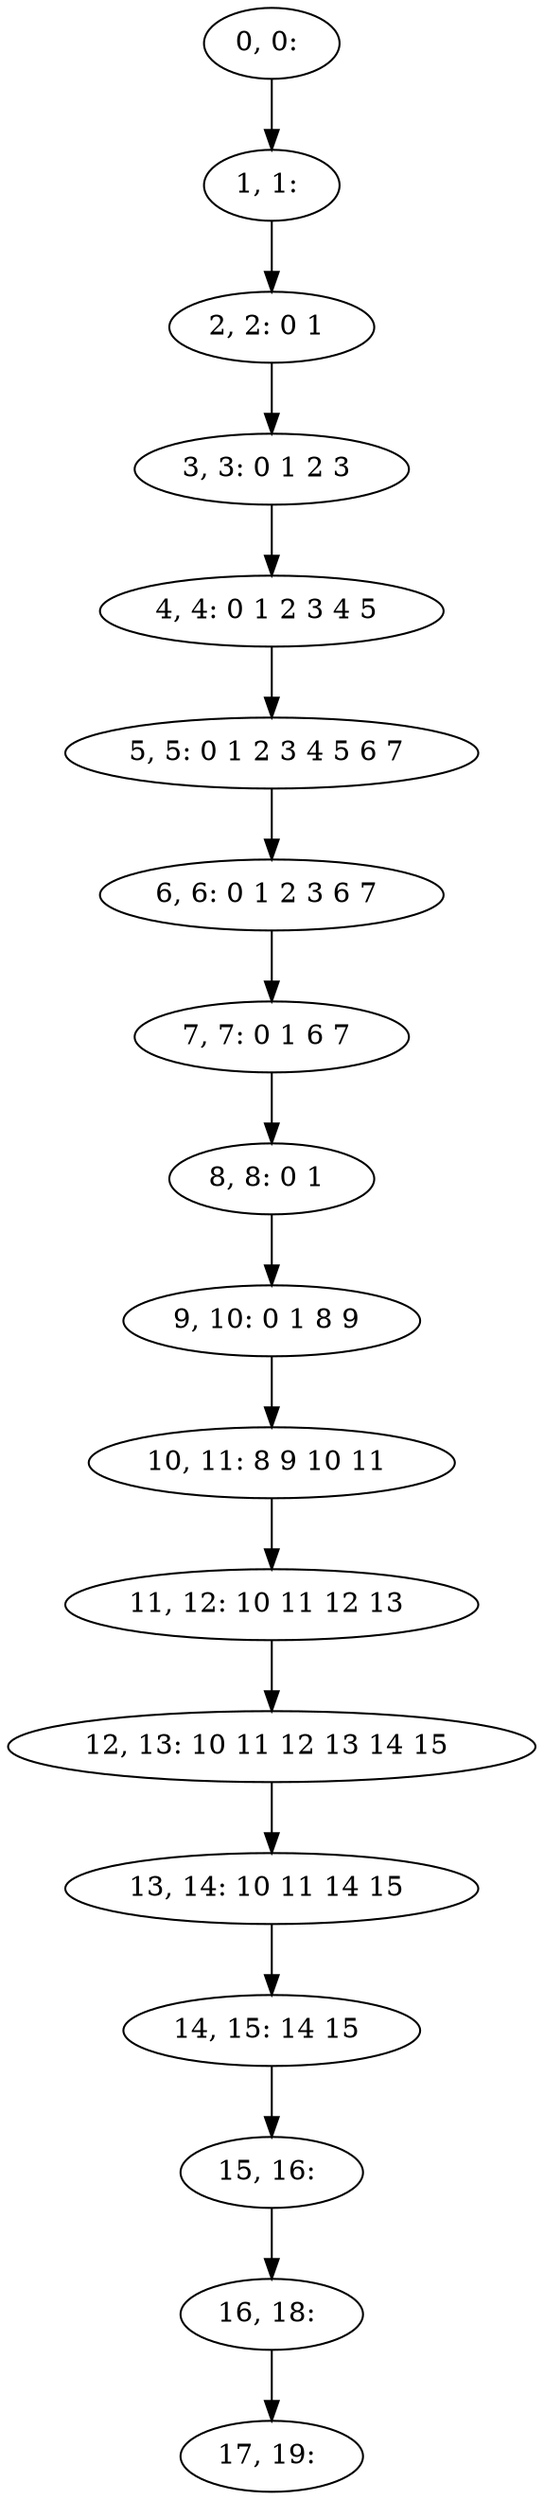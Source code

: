 digraph G {
0[label="0, 0: "];
1[label="1, 1: "];
2[label="2, 2: 0 1 "];
3[label="3, 3: 0 1 2 3 "];
4[label="4, 4: 0 1 2 3 4 5 "];
5[label="5, 5: 0 1 2 3 4 5 6 7 "];
6[label="6, 6: 0 1 2 3 6 7 "];
7[label="7, 7: 0 1 6 7 "];
8[label="8, 8: 0 1 "];
9[label="9, 10: 0 1 8 9 "];
10[label="10, 11: 8 9 10 11 "];
11[label="11, 12: 10 11 12 13 "];
12[label="12, 13: 10 11 12 13 14 15 "];
13[label="13, 14: 10 11 14 15 "];
14[label="14, 15: 14 15 "];
15[label="15, 16: "];
16[label="16, 18: "];
17[label="17, 19: "];
0->1 ;
1->2 ;
2->3 ;
3->4 ;
4->5 ;
5->6 ;
6->7 ;
7->8 ;
8->9 ;
9->10 ;
10->11 ;
11->12 ;
12->13 ;
13->14 ;
14->15 ;
15->16 ;
16->17 ;
}
